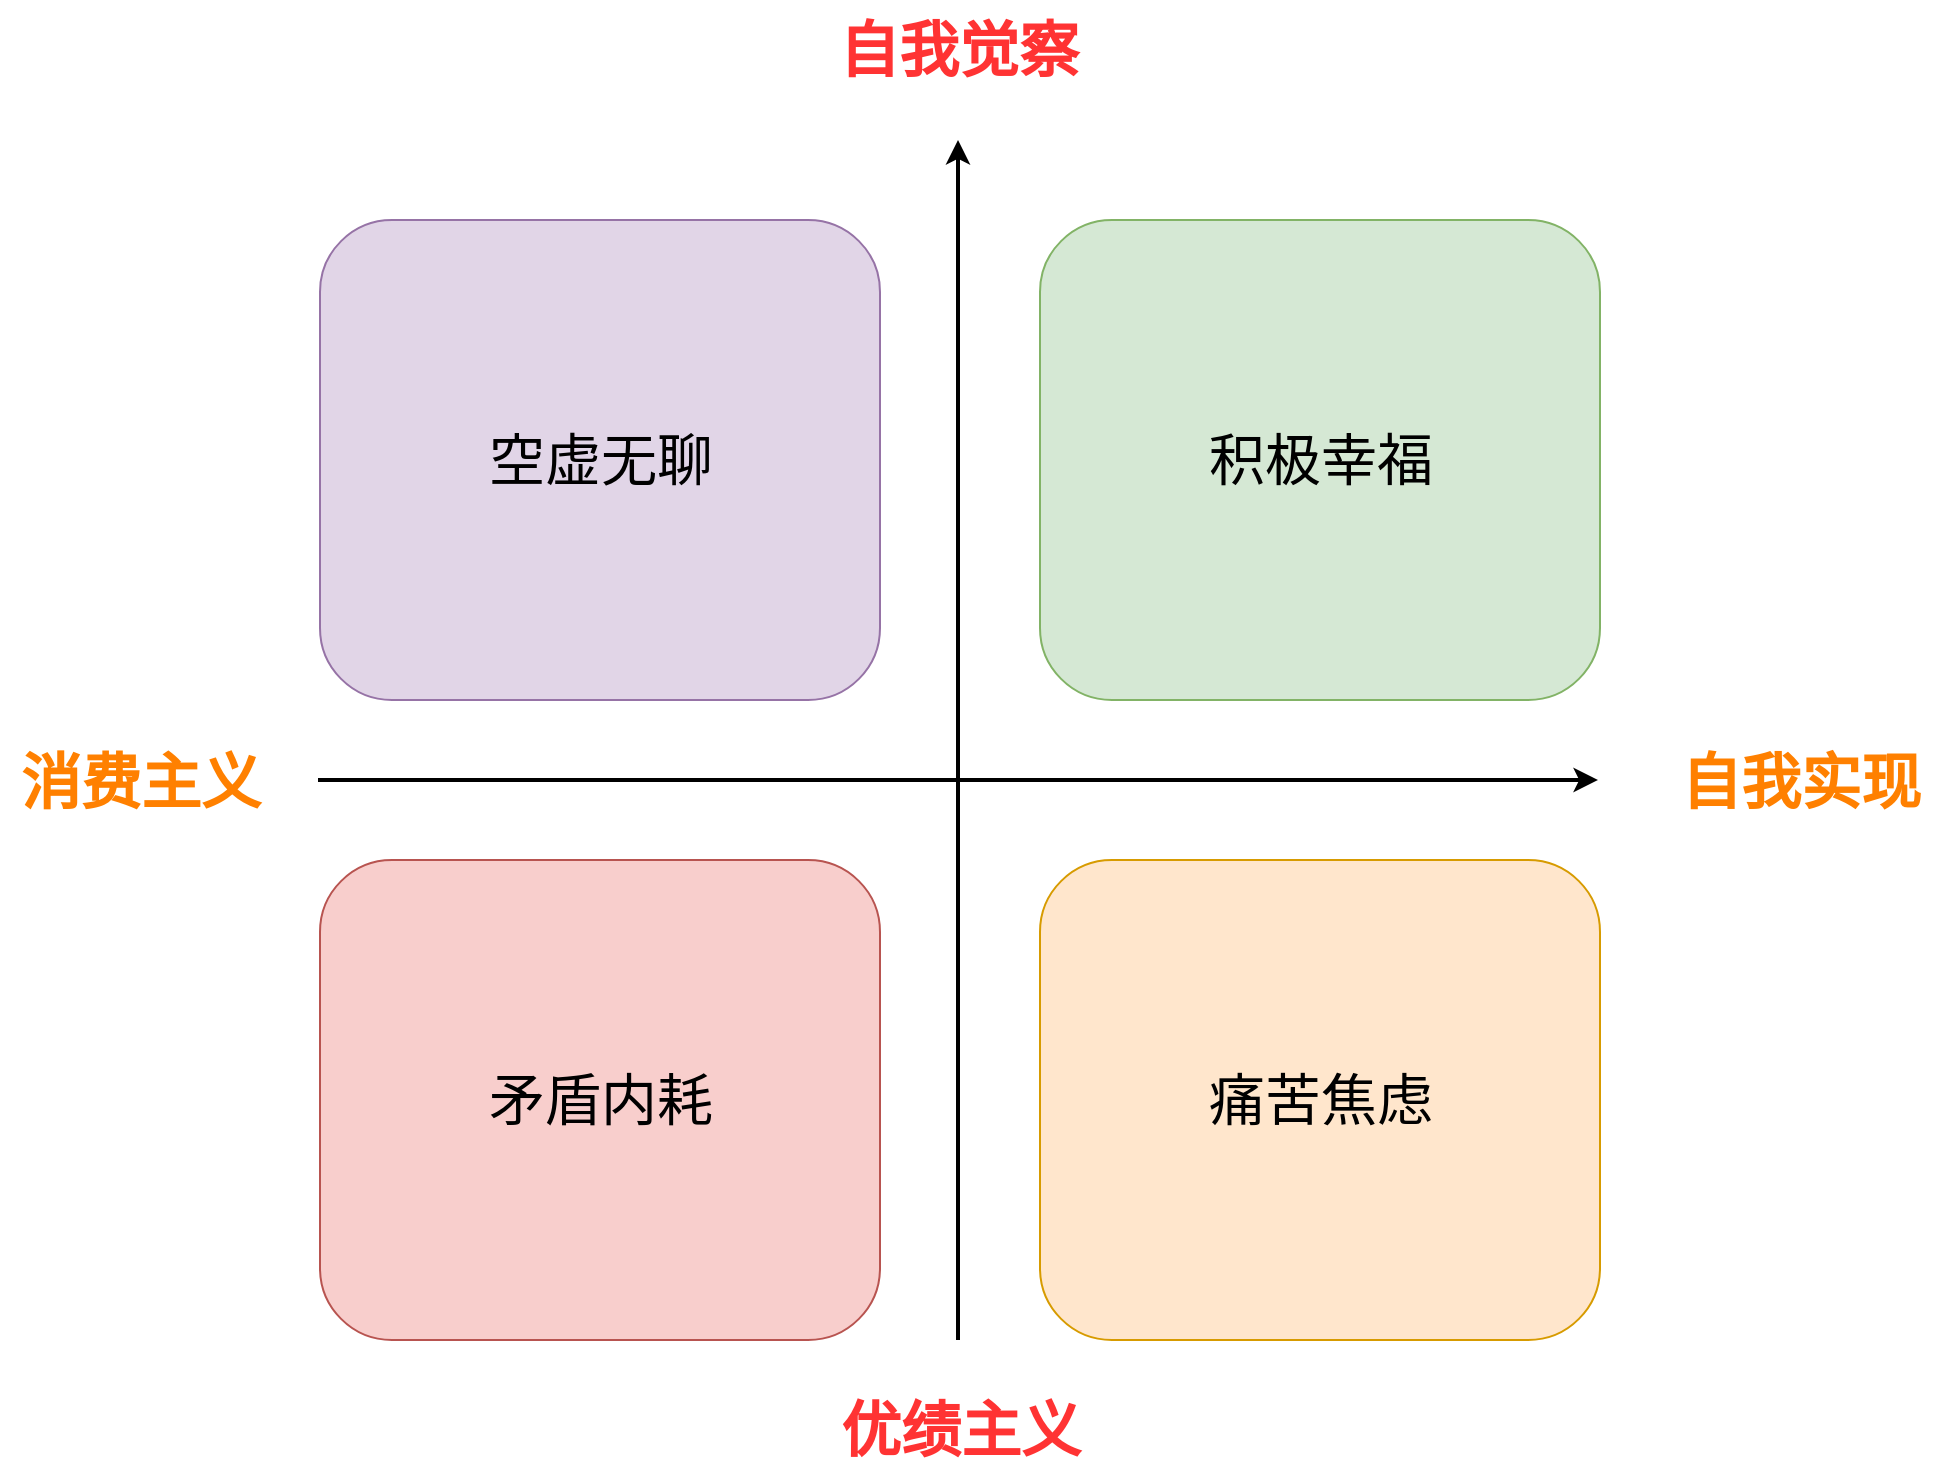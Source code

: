 <mxfile version="24.3.1" type="github">
  <diagram name="第 1 页" id="70hj8v1VQVyg1i2EYkiq">
    <mxGraphModel dx="761" dy="3168" grid="1" gridSize="10" guides="1" tooltips="1" connect="1" arrows="1" fold="1" page="1" pageScale="1" pageWidth="827" pageHeight="1169" math="0" shadow="0">
      <root>
        <mxCell id="0" />
        <mxCell id="1" parent="0" />
        <mxCell id="Ae3k2lJZZivfqUR8qfep-1" value="" style="rounded=1;whiteSpace=wrap;html=1;fillColor=#d5e8d4;strokeColor=#82b366;flipV=0;flipH=0;" vertex="1" parent="1">
          <mxGeometry x="1480" y="-2120" width="280" height="240" as="geometry" />
        </mxCell>
        <mxCell id="Ae3k2lJZZivfqUR8qfep-2" value="" style="rounded=1;whiteSpace=wrap;html=1;fillColor=#ffe6cc;strokeColor=#d79b00;flipV=1;flipH=0;" vertex="1" parent="1">
          <mxGeometry x="1480" y="-1800" width="280" height="240" as="geometry" />
        </mxCell>
        <mxCell id="Ae3k2lJZZivfqUR8qfep-3" value="" style="rounded=1;whiteSpace=wrap;html=1;fillColor=#e1d5e7;strokeColor=#9673a6;flipV=0;flipH=0;" vertex="1" parent="1">
          <mxGeometry x="1120" y="-2120" width="280" height="240" as="geometry" />
        </mxCell>
        <mxCell id="Ae3k2lJZZivfqUR8qfep-4" value="" style="rounded=1;whiteSpace=wrap;html=1;fillColor=#f8cecc;strokeColor=#b85450;flipV=1;flipH=0;" vertex="1" parent="1">
          <mxGeometry x="1120" y="-1800" width="280" height="240" as="geometry" />
        </mxCell>
        <mxCell id="Ae3k2lJZZivfqUR8qfep-5" value="" style="endArrow=classic;html=1;rounded=0;strokeWidth=2;" edge="1" parent="1">
          <mxGeometry width="50" height="50" relative="1" as="geometry">
            <mxPoint x="1119" y="-1840" as="sourcePoint" />
            <mxPoint x="1759" y="-1840" as="targetPoint" />
          </mxGeometry>
        </mxCell>
        <mxCell id="Ae3k2lJZZivfqUR8qfep-6" value="" style="endArrow=classic;html=1;rounded=0;strokeWidth=2;" edge="1" parent="1">
          <mxGeometry width="50" height="50" relative="1" as="geometry">
            <mxPoint x="1439" y="-1560" as="sourcePoint" />
            <mxPoint x="1439" y="-2160" as="targetPoint" />
          </mxGeometry>
        </mxCell>
        <mxCell id="Ae3k2lJZZivfqUR8qfep-7" value="优绩主义" style="text;html=1;align=center;verticalAlign=middle;resizable=0;points=[];autosize=1;strokeColor=none;fillColor=none;fontSize=30;fontColor=#FF3333;fontStyle=1" vertex="1" parent="1">
          <mxGeometry x="1370" y="-1540" width="140" height="50" as="geometry" />
        </mxCell>
        <mxCell id="Ae3k2lJZZivfqUR8qfep-8" value="消费主义" style="text;html=1;align=center;verticalAlign=middle;resizable=0;points=[];autosize=1;strokeColor=none;fillColor=none;fontSize=30;fontStyle=1;fontColor=#FF8000;" vertex="1" parent="1">
          <mxGeometry x="960" y="-1864" width="140" height="50" as="geometry" />
        </mxCell>
        <mxCell id="Ae3k2lJZZivfqUR8qfep-9" value="矛盾内耗" style="text;html=1;align=center;verticalAlign=middle;resizable=0;points=[];autosize=1;strokeColor=none;fillColor=none;fontSize=28;flipV=1;flipH=0;" vertex="1" parent="1">
          <mxGeometry x="1190" y="-1705" width="140" height="50" as="geometry" />
        </mxCell>
        <mxCell id="Ae3k2lJZZivfqUR8qfep-10" value="空虚无聊" style="text;html=1;align=center;verticalAlign=middle;resizable=0;points=[];autosize=1;strokeColor=none;fillColor=none;fontSize=28;flipV=0;flipH=0;" vertex="1" parent="1">
          <mxGeometry x="1190" y="-2025" width="140" height="50" as="geometry" />
        </mxCell>
        <mxCell id="Ae3k2lJZZivfqUR8qfep-11" value="痛苦焦虑" style="text;html=1;align=center;verticalAlign=middle;resizable=0;points=[];autosize=1;strokeColor=none;fillColor=none;fontSize=28;flipV=1;flipH=0;" vertex="1" parent="1">
          <mxGeometry x="1550" y="-1705" width="140" height="50" as="geometry" />
        </mxCell>
        <mxCell id="Ae3k2lJZZivfqUR8qfep-12" value="积极幸福" style="text;html=1;align=center;verticalAlign=middle;resizable=0;points=[];autosize=1;strokeColor=none;fillColor=none;fontSize=28;flipV=0;flipH=0;" vertex="1" parent="1">
          <mxGeometry x="1550" y="-2025" width="140" height="50" as="geometry" />
        </mxCell>
        <mxCell id="Ae3k2lJZZivfqUR8qfep-13" value="自我实现" style="text;html=1;align=center;verticalAlign=middle;resizable=0;points=[];autosize=1;strokeColor=none;fillColor=none;fontSize=30;fontStyle=1;fontColor=#FF8000;" vertex="1" parent="1">
          <mxGeometry x="1790" y="-1864" width="140" height="50" as="geometry" />
        </mxCell>
        <mxCell id="Ae3k2lJZZivfqUR8qfep-14" value="自我觉察" style="text;html=1;align=center;verticalAlign=middle;resizable=0;points=[];autosize=1;strokeColor=none;fillColor=none;fontSize=30;fontColor=#FF3333;fontStyle=1" vertex="1" parent="1">
          <mxGeometry x="1369" y="-2230" width="140" height="50" as="geometry" />
        </mxCell>
      </root>
    </mxGraphModel>
  </diagram>
</mxfile>
